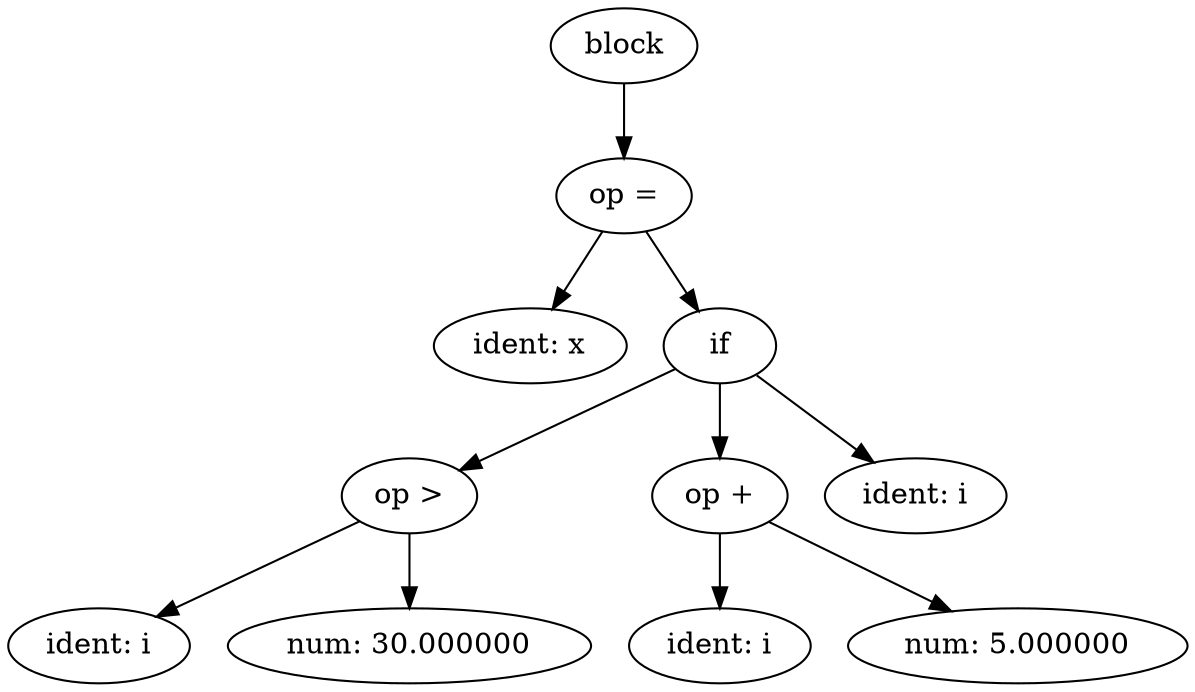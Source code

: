 digraph G {
0[label="block"];
1[label="ident: x"];
2[label="op ="];
3[label="if"];
4[label="ident: i"];
5[label="op >"];
6[label="num: 30.000000"];
7[label="ident: i"];
8[label="op +"];
9[label="num: 5.000000"];
10[label="ident: i"];
0->2 ;
2->1 ;
2->3 ;
3->5 ;
3->8 ;
3->10 ;
5->4 ;
5->6 ;
8->7 ;
8->9 ;
}
